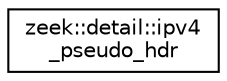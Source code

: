 digraph "Graphical Class Hierarchy"
{
 // LATEX_PDF_SIZE
  edge [fontname="Helvetica",fontsize="10",labelfontname="Helvetica",labelfontsize="10"];
  node [fontname="Helvetica",fontsize="10",shape=record];
  rankdir="LR";
  Node0 [label="zeek::detail::ipv4\l_pseudo_hdr",height=0.2,width=0.4,color="black", fillcolor="white", style="filled",URL="$d2/d12/namespacezeek_1_1detail.html#dc/ddc/structzeek_1_1detail_1_1ipv4__pseudo__hdr",tooltip=" "];
}
